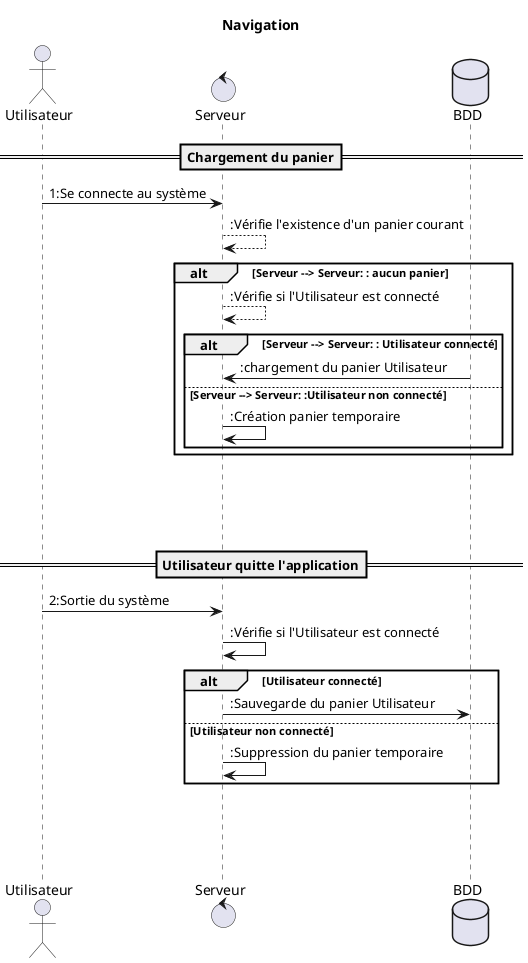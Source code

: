 @startuml Navigation
title Navigation
actor Utilisateur
control Serveur
database BDD


==Chargement du panier==
Utilisateur -> Serveur: 1:Se connecte au système
Serveur --> Serveur: :Vérifie l'existence d'un panier courant

    alt Serveur --> Serveur: : aucun panier
        Serveur --> Serveur: :Vérifie si l'Utilisateur est connecté
        alt Serveur --> Serveur: : Utilisateur connecté
            Serveur <- BDD: :chargement du panier Utilisateur
        else Serveur --> Serveur: :Utilisateur non connecté
            Serveur -> Serveur: :Création panier temporaire
        end
    end
||80||

==Utilisateur quitte l'application==
Utilisateur -> Serveur: 2:Sortie du système
Serveur -> Serveur: :Vérifie si l'Utilisateur est connecté
    alt Utilisateur connecté
        Serveur -> BDD: :Sauvegarde du panier Utilisateur

    else Utilisateur non connecté
        Serveur -> Serveur: :Suppression du panier temporaire
    end
||80||